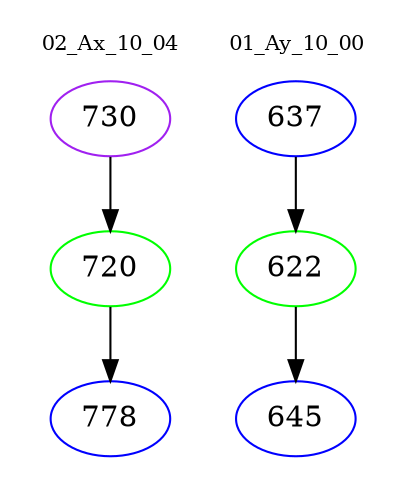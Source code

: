 digraph{
subgraph cluster_0 {
color = white
label = "02_Ax_10_04";
fontsize=10;
T0_730 [label="730", color="purple"]
T0_730 -> T0_720 [color="black"]
T0_720 [label="720", color="green"]
T0_720 -> T0_778 [color="black"]
T0_778 [label="778", color="blue"]
}
subgraph cluster_1 {
color = white
label = "01_Ay_10_00";
fontsize=10;
T1_637 [label="637", color="blue"]
T1_637 -> T1_622 [color="black"]
T1_622 [label="622", color="green"]
T1_622 -> T1_645 [color="black"]
T1_645 [label="645", color="blue"]
}
}
